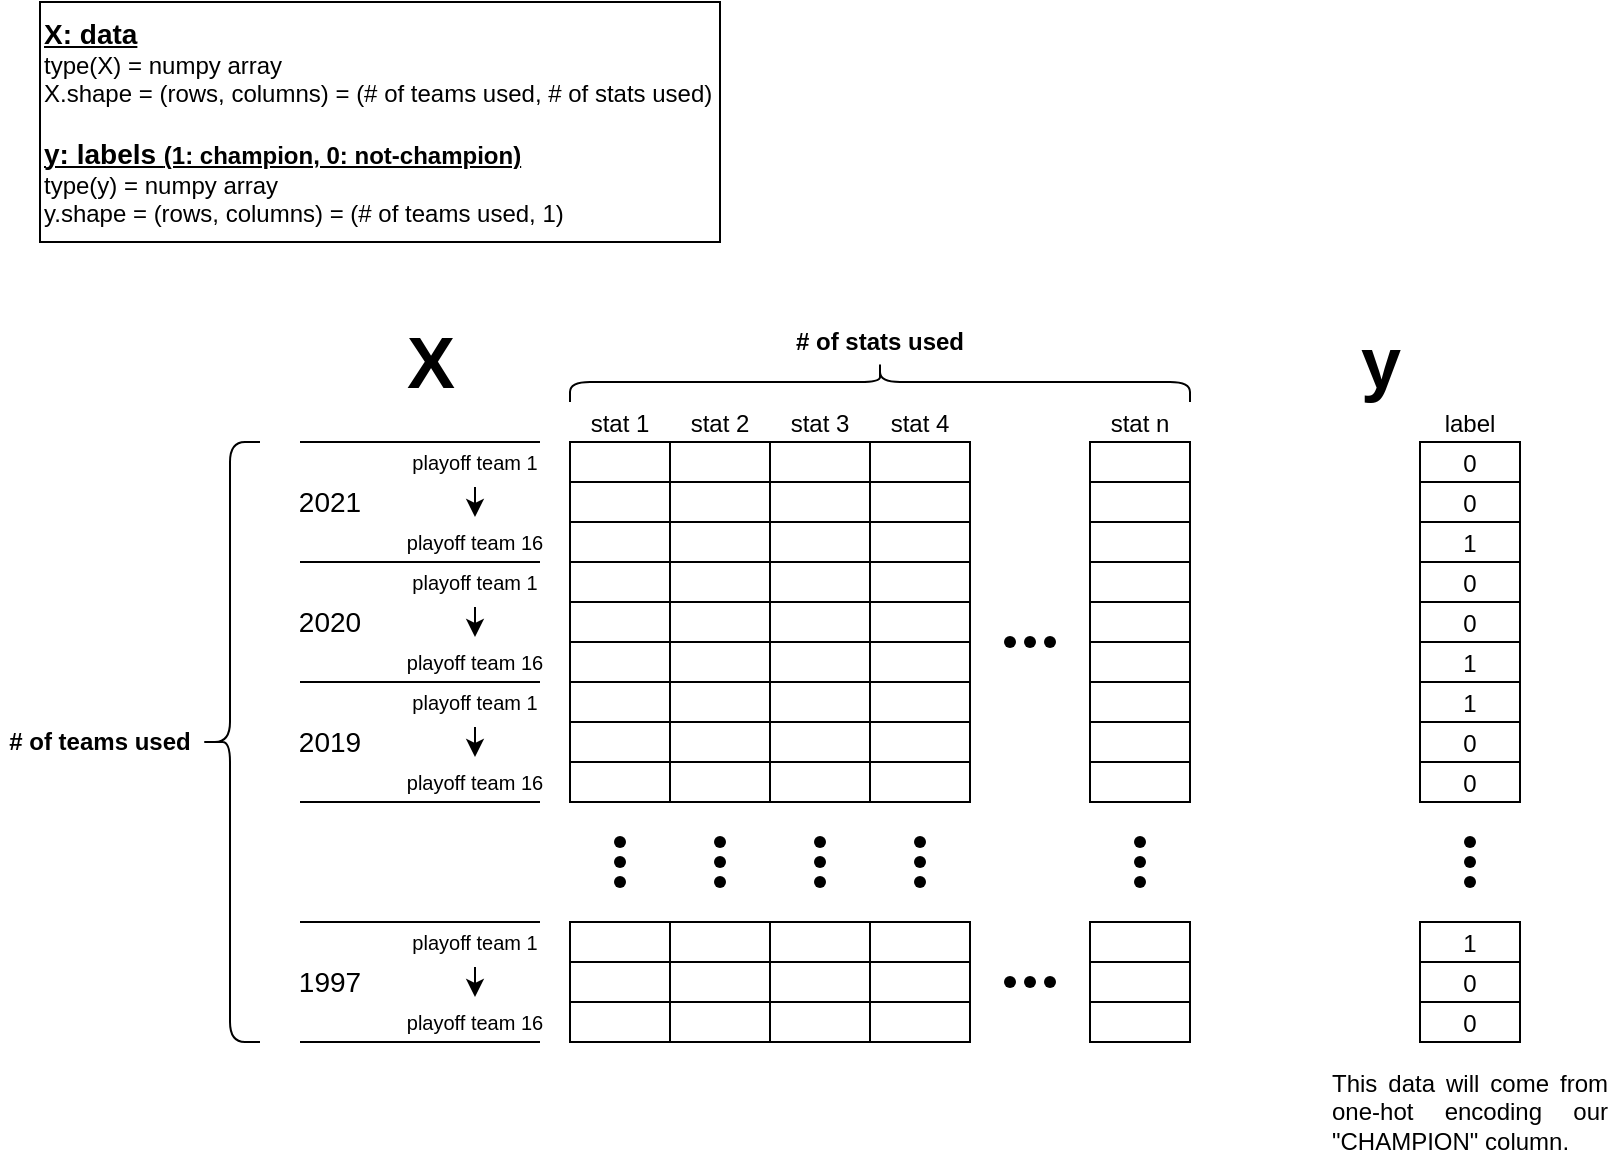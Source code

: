 <mxfile version="17.5.0" type="device"><diagram id="5FHY5ockPoYhQ6sNzLyG" name="Page-1"><mxGraphModel dx="1052" dy="319" grid="1" gridSize="10" guides="1" tooltips="1" connect="1" arrows="1" fold="1" page="1" pageScale="1" pageWidth="850" pageHeight="1100" math="0" shadow="0"><root><mxCell id="0"/><mxCell id="1" parent="0"/><mxCell id="eXYJqQcFZzgMydhenbv0-1" value="&lt;b&gt;&lt;font style=&quot;font-size: 14px&quot;&gt;&lt;u&gt;X: data&lt;/u&gt;&lt;/font&gt;&lt;/b&gt;&lt;br&gt;type(X) = numpy array&lt;br&gt;X.shape = (rows, columns) = (# of teams used, # of stats used)&lt;br&gt;&lt;br&gt;&lt;u&gt;&lt;font style=&quot;font-size: 14px&quot;&gt;&lt;b&gt;y: labels &lt;/b&gt;&lt;/font&gt;&lt;b&gt;(1: champion, 0: not-champion)&lt;/b&gt;&lt;/u&gt;&lt;br&gt;type(y) = numpy array&lt;br&gt;y.shape = (rows, columns) = (# of teams used, 1)" style="rounded=0;whiteSpace=wrap;html=1;align=left;" vertex="1" parent="1"><mxGeometry x="43" y="40" width="340" height="120" as="geometry"/></mxCell><mxCell id="eXYJqQcFZzgMydhenbv0-41" value="" style="group" vertex="1" connectable="0" parent="1"><mxGeometry x="358" y="260" width="50" height="300" as="geometry"/></mxCell><mxCell id="eXYJqQcFZzgMydhenbv0-42" value="" style="rounded=0;whiteSpace=wrap;html=1;fontSize=14;" vertex="1" parent="eXYJqQcFZzgMydhenbv0-41"><mxGeometry width="50" height="20" as="geometry"/></mxCell><mxCell id="eXYJqQcFZzgMydhenbv0-43" value="" style="rounded=0;whiteSpace=wrap;html=1;fontSize=14;" vertex="1" parent="eXYJqQcFZzgMydhenbv0-41"><mxGeometry y="20" width="50" height="20" as="geometry"/></mxCell><mxCell id="eXYJqQcFZzgMydhenbv0-44" value="" style="rounded=0;whiteSpace=wrap;html=1;fontSize=14;" vertex="1" parent="eXYJqQcFZzgMydhenbv0-41"><mxGeometry y="40" width="50" height="20" as="geometry"/></mxCell><mxCell id="eXYJqQcFZzgMydhenbv0-45" value="" style="rounded=0;whiteSpace=wrap;html=1;fontSize=14;" vertex="1" parent="eXYJqQcFZzgMydhenbv0-41"><mxGeometry y="60" width="50" height="20" as="geometry"/></mxCell><mxCell id="eXYJqQcFZzgMydhenbv0-46" value="" style="rounded=0;whiteSpace=wrap;html=1;fontSize=14;" vertex="1" parent="eXYJqQcFZzgMydhenbv0-41"><mxGeometry y="80" width="50" height="20" as="geometry"/></mxCell><mxCell id="eXYJqQcFZzgMydhenbv0-47" value="" style="rounded=0;whiteSpace=wrap;html=1;fontSize=14;" vertex="1" parent="eXYJqQcFZzgMydhenbv0-41"><mxGeometry y="100" width="50" height="20" as="geometry"/></mxCell><mxCell id="eXYJqQcFZzgMydhenbv0-48" value="" style="rounded=0;whiteSpace=wrap;html=1;fontSize=14;" vertex="1" parent="eXYJqQcFZzgMydhenbv0-41"><mxGeometry y="120" width="50" height="20" as="geometry"/></mxCell><mxCell id="eXYJqQcFZzgMydhenbv0-49" value="" style="rounded=0;whiteSpace=wrap;html=1;fontSize=14;" vertex="1" parent="eXYJqQcFZzgMydhenbv0-41"><mxGeometry y="140" width="50" height="20" as="geometry"/></mxCell><mxCell id="eXYJqQcFZzgMydhenbv0-50" value="" style="rounded=0;whiteSpace=wrap;html=1;fontSize=14;" vertex="1" parent="eXYJqQcFZzgMydhenbv0-41"><mxGeometry y="160" width="50" height="20" as="geometry"/></mxCell><mxCell id="eXYJqQcFZzgMydhenbv0-51" value="" style="rounded=0;whiteSpace=wrap;html=1;fontSize=14;" vertex="1" parent="eXYJqQcFZzgMydhenbv0-41"><mxGeometry y="240" width="50" height="20" as="geometry"/></mxCell><mxCell id="eXYJqQcFZzgMydhenbv0-52" value="" style="rounded=0;whiteSpace=wrap;html=1;fontSize=14;" vertex="1" parent="eXYJqQcFZzgMydhenbv0-41"><mxGeometry y="260" width="50" height="20" as="geometry"/></mxCell><mxCell id="eXYJqQcFZzgMydhenbv0-53" value="" style="rounded=0;whiteSpace=wrap;html=1;fontSize=14;" vertex="1" parent="eXYJqQcFZzgMydhenbv0-41"><mxGeometry y="280" width="50" height="20" as="geometry"/></mxCell><mxCell id="eXYJqQcFZzgMydhenbv0-54" value="" style="group" vertex="1" connectable="0" parent="eXYJqQcFZzgMydhenbv0-41"><mxGeometry x="5" y="180" width="40" height="60" as="geometry"/></mxCell><mxCell id="eXYJqQcFZzgMydhenbv0-55" value="" style="shape=waypoint;sketch=0;fillStyle=solid;size=6;pointerEvents=1;points=[];fillColor=none;resizable=0;rotatable=0;perimeter=centerPerimeter;snapToPoint=1;fontSize=14;" vertex="1" parent="eXYJqQcFZzgMydhenbv0-54"><mxGeometry width="40" height="40" as="geometry"/></mxCell><mxCell id="eXYJqQcFZzgMydhenbv0-56" value="" style="shape=waypoint;sketch=0;fillStyle=solid;size=6;pointerEvents=1;points=[];fillColor=none;resizable=0;rotatable=0;perimeter=centerPerimeter;snapToPoint=1;fontSize=14;" vertex="1" parent="eXYJqQcFZzgMydhenbv0-54"><mxGeometry y="10" width="40" height="40" as="geometry"/></mxCell><mxCell id="eXYJqQcFZzgMydhenbv0-57" value="" style="shape=waypoint;sketch=0;fillStyle=solid;size=6;pointerEvents=1;points=[];fillColor=none;resizable=0;rotatable=0;perimeter=centerPerimeter;snapToPoint=1;fontSize=14;" vertex="1" parent="eXYJqQcFZzgMydhenbv0-54"><mxGeometry y="20" width="40" height="40" as="geometry"/></mxCell><mxCell id="eXYJqQcFZzgMydhenbv0-58" value="" style="group" vertex="1" connectable="0" parent="1"><mxGeometry x="408" y="260" width="50" height="300" as="geometry"/></mxCell><mxCell id="eXYJqQcFZzgMydhenbv0-59" value="" style="rounded=0;whiteSpace=wrap;html=1;fontSize=14;" vertex="1" parent="eXYJqQcFZzgMydhenbv0-58"><mxGeometry width="50" height="20" as="geometry"/></mxCell><mxCell id="eXYJqQcFZzgMydhenbv0-60" value="" style="rounded=0;whiteSpace=wrap;html=1;fontSize=14;" vertex="1" parent="eXYJqQcFZzgMydhenbv0-58"><mxGeometry y="20" width="50" height="20" as="geometry"/></mxCell><mxCell id="eXYJqQcFZzgMydhenbv0-61" value="" style="rounded=0;whiteSpace=wrap;html=1;fontSize=14;" vertex="1" parent="eXYJqQcFZzgMydhenbv0-58"><mxGeometry y="40" width="50" height="20" as="geometry"/></mxCell><mxCell id="eXYJqQcFZzgMydhenbv0-62" value="" style="rounded=0;whiteSpace=wrap;html=1;fontSize=14;" vertex="1" parent="eXYJqQcFZzgMydhenbv0-58"><mxGeometry y="60" width="50" height="20" as="geometry"/></mxCell><mxCell id="eXYJqQcFZzgMydhenbv0-63" value="" style="rounded=0;whiteSpace=wrap;html=1;fontSize=14;" vertex="1" parent="eXYJqQcFZzgMydhenbv0-58"><mxGeometry y="80" width="50" height="20" as="geometry"/></mxCell><mxCell id="eXYJqQcFZzgMydhenbv0-64" value="" style="rounded=0;whiteSpace=wrap;html=1;fontSize=14;" vertex="1" parent="eXYJqQcFZzgMydhenbv0-58"><mxGeometry y="100" width="50" height="20" as="geometry"/></mxCell><mxCell id="eXYJqQcFZzgMydhenbv0-65" value="" style="rounded=0;whiteSpace=wrap;html=1;fontSize=14;" vertex="1" parent="eXYJqQcFZzgMydhenbv0-58"><mxGeometry y="120" width="50" height="20" as="geometry"/></mxCell><mxCell id="eXYJqQcFZzgMydhenbv0-66" value="" style="rounded=0;whiteSpace=wrap;html=1;fontSize=14;" vertex="1" parent="eXYJqQcFZzgMydhenbv0-58"><mxGeometry y="140" width="50" height="20" as="geometry"/></mxCell><mxCell id="eXYJqQcFZzgMydhenbv0-67" value="" style="rounded=0;whiteSpace=wrap;html=1;fontSize=14;" vertex="1" parent="eXYJqQcFZzgMydhenbv0-58"><mxGeometry y="160" width="50" height="20" as="geometry"/></mxCell><mxCell id="eXYJqQcFZzgMydhenbv0-68" value="" style="rounded=0;whiteSpace=wrap;html=1;fontSize=14;" vertex="1" parent="eXYJqQcFZzgMydhenbv0-58"><mxGeometry y="240" width="50" height="20" as="geometry"/></mxCell><mxCell id="eXYJqQcFZzgMydhenbv0-69" value="" style="rounded=0;whiteSpace=wrap;html=1;fontSize=14;" vertex="1" parent="eXYJqQcFZzgMydhenbv0-58"><mxGeometry y="260" width="50" height="20" as="geometry"/></mxCell><mxCell id="eXYJqQcFZzgMydhenbv0-70" value="" style="rounded=0;whiteSpace=wrap;html=1;fontSize=14;" vertex="1" parent="eXYJqQcFZzgMydhenbv0-58"><mxGeometry y="280" width="50" height="20" as="geometry"/></mxCell><mxCell id="eXYJqQcFZzgMydhenbv0-71" value="" style="group" vertex="1" connectable="0" parent="eXYJqQcFZzgMydhenbv0-58"><mxGeometry x="5" y="180" width="40" height="60" as="geometry"/></mxCell><mxCell id="eXYJqQcFZzgMydhenbv0-72" value="" style="shape=waypoint;sketch=0;fillStyle=solid;size=6;pointerEvents=1;points=[];fillColor=none;resizable=0;rotatable=0;perimeter=centerPerimeter;snapToPoint=1;fontSize=14;" vertex="1" parent="eXYJqQcFZzgMydhenbv0-71"><mxGeometry width="40" height="40" as="geometry"/></mxCell><mxCell id="eXYJqQcFZzgMydhenbv0-73" value="" style="shape=waypoint;sketch=0;fillStyle=solid;size=6;pointerEvents=1;points=[];fillColor=none;resizable=0;rotatable=0;perimeter=centerPerimeter;snapToPoint=1;fontSize=14;" vertex="1" parent="eXYJqQcFZzgMydhenbv0-71"><mxGeometry y="10" width="40" height="40" as="geometry"/></mxCell><mxCell id="eXYJqQcFZzgMydhenbv0-74" value="" style="shape=waypoint;sketch=0;fillStyle=solid;size=6;pointerEvents=1;points=[];fillColor=none;resizable=0;rotatable=0;perimeter=centerPerimeter;snapToPoint=1;fontSize=14;" vertex="1" parent="eXYJqQcFZzgMydhenbv0-71"><mxGeometry y="20" width="40" height="40" as="geometry"/></mxCell><mxCell id="eXYJqQcFZzgMydhenbv0-75" value="" style="group" vertex="1" connectable="0" parent="1"><mxGeometry x="458" y="260" width="50" height="300" as="geometry"/></mxCell><mxCell id="eXYJqQcFZzgMydhenbv0-76" value="" style="rounded=0;whiteSpace=wrap;html=1;fontSize=14;" vertex="1" parent="eXYJqQcFZzgMydhenbv0-75"><mxGeometry width="50" height="20" as="geometry"/></mxCell><mxCell id="eXYJqQcFZzgMydhenbv0-77" value="" style="rounded=0;whiteSpace=wrap;html=1;fontSize=14;" vertex="1" parent="eXYJqQcFZzgMydhenbv0-75"><mxGeometry y="20" width="50" height="20" as="geometry"/></mxCell><mxCell id="eXYJqQcFZzgMydhenbv0-78" value="" style="rounded=0;whiteSpace=wrap;html=1;fontSize=14;" vertex="1" parent="eXYJqQcFZzgMydhenbv0-75"><mxGeometry y="40" width="50" height="20" as="geometry"/></mxCell><mxCell id="eXYJqQcFZzgMydhenbv0-79" value="" style="rounded=0;whiteSpace=wrap;html=1;fontSize=14;" vertex="1" parent="eXYJqQcFZzgMydhenbv0-75"><mxGeometry y="60" width="50" height="20" as="geometry"/></mxCell><mxCell id="eXYJqQcFZzgMydhenbv0-80" value="" style="rounded=0;whiteSpace=wrap;html=1;fontSize=14;" vertex="1" parent="eXYJqQcFZzgMydhenbv0-75"><mxGeometry y="80" width="50" height="20" as="geometry"/></mxCell><mxCell id="eXYJqQcFZzgMydhenbv0-81" value="" style="rounded=0;whiteSpace=wrap;html=1;fontSize=14;" vertex="1" parent="eXYJqQcFZzgMydhenbv0-75"><mxGeometry y="100" width="50" height="20" as="geometry"/></mxCell><mxCell id="eXYJqQcFZzgMydhenbv0-82" value="" style="rounded=0;whiteSpace=wrap;html=1;fontSize=14;" vertex="1" parent="eXYJqQcFZzgMydhenbv0-75"><mxGeometry y="120" width="50" height="20" as="geometry"/></mxCell><mxCell id="eXYJqQcFZzgMydhenbv0-83" value="" style="rounded=0;whiteSpace=wrap;html=1;fontSize=14;" vertex="1" parent="eXYJqQcFZzgMydhenbv0-75"><mxGeometry y="140" width="50" height="20" as="geometry"/></mxCell><mxCell id="eXYJqQcFZzgMydhenbv0-84" value="" style="rounded=0;whiteSpace=wrap;html=1;fontSize=14;" vertex="1" parent="eXYJqQcFZzgMydhenbv0-75"><mxGeometry y="160" width="50" height="20" as="geometry"/></mxCell><mxCell id="eXYJqQcFZzgMydhenbv0-85" value="" style="rounded=0;whiteSpace=wrap;html=1;fontSize=14;" vertex="1" parent="eXYJqQcFZzgMydhenbv0-75"><mxGeometry y="240" width="50" height="20" as="geometry"/></mxCell><mxCell id="eXYJqQcFZzgMydhenbv0-86" value="" style="rounded=0;whiteSpace=wrap;html=1;fontSize=14;" vertex="1" parent="eXYJqQcFZzgMydhenbv0-75"><mxGeometry y="260" width="50" height="20" as="geometry"/></mxCell><mxCell id="eXYJqQcFZzgMydhenbv0-87" value="" style="rounded=0;whiteSpace=wrap;html=1;fontSize=14;" vertex="1" parent="eXYJqQcFZzgMydhenbv0-75"><mxGeometry y="280" width="50" height="20" as="geometry"/></mxCell><mxCell id="eXYJqQcFZzgMydhenbv0-88" value="" style="group" vertex="1" connectable="0" parent="eXYJqQcFZzgMydhenbv0-75"><mxGeometry x="5" y="180" width="40" height="60" as="geometry"/></mxCell><mxCell id="eXYJqQcFZzgMydhenbv0-89" value="" style="shape=waypoint;sketch=0;fillStyle=solid;size=6;pointerEvents=1;points=[];fillColor=none;resizable=0;rotatable=0;perimeter=centerPerimeter;snapToPoint=1;fontSize=14;" vertex="1" parent="eXYJqQcFZzgMydhenbv0-88"><mxGeometry width="40" height="40" as="geometry"/></mxCell><mxCell id="eXYJqQcFZzgMydhenbv0-90" value="" style="shape=waypoint;sketch=0;fillStyle=solid;size=6;pointerEvents=1;points=[];fillColor=none;resizable=0;rotatable=0;perimeter=centerPerimeter;snapToPoint=1;fontSize=14;" vertex="1" parent="eXYJqQcFZzgMydhenbv0-88"><mxGeometry y="10" width="40" height="40" as="geometry"/></mxCell><mxCell id="eXYJqQcFZzgMydhenbv0-91" value="" style="shape=waypoint;sketch=0;fillStyle=solid;size=6;pointerEvents=1;points=[];fillColor=none;resizable=0;rotatable=0;perimeter=centerPerimeter;snapToPoint=1;fontSize=14;" vertex="1" parent="eXYJqQcFZzgMydhenbv0-88"><mxGeometry y="20" width="40" height="40" as="geometry"/></mxCell><mxCell id="eXYJqQcFZzgMydhenbv0-92" value="" style="group" vertex="1" connectable="0" parent="1"><mxGeometry x="568" y="260" width="50" height="300" as="geometry"/></mxCell><mxCell id="eXYJqQcFZzgMydhenbv0-93" value="" style="rounded=0;whiteSpace=wrap;html=1;fontSize=14;" vertex="1" parent="eXYJqQcFZzgMydhenbv0-92"><mxGeometry width="50" height="20" as="geometry"/></mxCell><mxCell id="eXYJqQcFZzgMydhenbv0-94" value="" style="rounded=0;whiteSpace=wrap;html=1;fontSize=14;" vertex="1" parent="eXYJqQcFZzgMydhenbv0-92"><mxGeometry y="20" width="50" height="20" as="geometry"/></mxCell><mxCell id="eXYJqQcFZzgMydhenbv0-95" value="" style="rounded=0;whiteSpace=wrap;html=1;fontSize=14;" vertex="1" parent="eXYJqQcFZzgMydhenbv0-92"><mxGeometry y="40" width="50" height="20" as="geometry"/></mxCell><mxCell id="eXYJqQcFZzgMydhenbv0-96" value="" style="rounded=0;whiteSpace=wrap;html=1;fontSize=14;" vertex="1" parent="eXYJqQcFZzgMydhenbv0-92"><mxGeometry y="60" width="50" height="20" as="geometry"/></mxCell><mxCell id="eXYJqQcFZzgMydhenbv0-97" value="" style="rounded=0;whiteSpace=wrap;html=1;fontSize=14;" vertex="1" parent="eXYJqQcFZzgMydhenbv0-92"><mxGeometry y="80" width="50" height="20" as="geometry"/></mxCell><mxCell id="eXYJqQcFZzgMydhenbv0-98" value="" style="rounded=0;whiteSpace=wrap;html=1;fontSize=14;" vertex="1" parent="eXYJqQcFZzgMydhenbv0-92"><mxGeometry y="100" width="50" height="20" as="geometry"/></mxCell><mxCell id="eXYJqQcFZzgMydhenbv0-99" value="" style="rounded=0;whiteSpace=wrap;html=1;fontSize=14;" vertex="1" parent="eXYJqQcFZzgMydhenbv0-92"><mxGeometry y="120" width="50" height="20" as="geometry"/></mxCell><mxCell id="eXYJqQcFZzgMydhenbv0-100" value="" style="rounded=0;whiteSpace=wrap;html=1;fontSize=14;" vertex="1" parent="eXYJqQcFZzgMydhenbv0-92"><mxGeometry y="140" width="50" height="20" as="geometry"/></mxCell><mxCell id="eXYJqQcFZzgMydhenbv0-101" value="" style="rounded=0;whiteSpace=wrap;html=1;fontSize=14;" vertex="1" parent="eXYJqQcFZzgMydhenbv0-92"><mxGeometry y="160" width="50" height="20" as="geometry"/></mxCell><mxCell id="eXYJqQcFZzgMydhenbv0-102" value="" style="rounded=0;whiteSpace=wrap;html=1;fontSize=14;" vertex="1" parent="eXYJqQcFZzgMydhenbv0-92"><mxGeometry y="240" width="50" height="20" as="geometry"/></mxCell><mxCell id="eXYJqQcFZzgMydhenbv0-103" value="" style="rounded=0;whiteSpace=wrap;html=1;fontSize=14;" vertex="1" parent="eXYJqQcFZzgMydhenbv0-92"><mxGeometry y="260" width="50" height="20" as="geometry"/></mxCell><mxCell id="eXYJqQcFZzgMydhenbv0-104" value="" style="rounded=0;whiteSpace=wrap;html=1;fontSize=14;" vertex="1" parent="eXYJqQcFZzgMydhenbv0-92"><mxGeometry y="280" width="50" height="20" as="geometry"/></mxCell><mxCell id="eXYJqQcFZzgMydhenbv0-105" value="" style="group" vertex="1" connectable="0" parent="eXYJqQcFZzgMydhenbv0-92"><mxGeometry x="5" y="180" width="40" height="60" as="geometry"/></mxCell><mxCell id="eXYJqQcFZzgMydhenbv0-106" value="" style="shape=waypoint;sketch=0;fillStyle=solid;size=6;pointerEvents=1;points=[];fillColor=none;resizable=0;rotatable=0;perimeter=centerPerimeter;snapToPoint=1;fontSize=14;" vertex="1" parent="eXYJqQcFZzgMydhenbv0-105"><mxGeometry width="40" height="40" as="geometry"/></mxCell><mxCell id="eXYJqQcFZzgMydhenbv0-107" value="" style="shape=waypoint;sketch=0;fillStyle=solid;size=6;pointerEvents=1;points=[];fillColor=none;resizable=0;rotatable=0;perimeter=centerPerimeter;snapToPoint=1;fontSize=14;" vertex="1" parent="eXYJqQcFZzgMydhenbv0-105"><mxGeometry y="10" width="40" height="40" as="geometry"/></mxCell><mxCell id="eXYJqQcFZzgMydhenbv0-108" value="" style="shape=waypoint;sketch=0;fillStyle=solid;size=6;pointerEvents=1;points=[];fillColor=none;resizable=0;rotatable=0;perimeter=centerPerimeter;snapToPoint=1;fontSize=14;" vertex="1" parent="eXYJqQcFZzgMydhenbv0-105"><mxGeometry y="20" width="40" height="40" as="geometry"/></mxCell><mxCell id="eXYJqQcFZzgMydhenbv0-112" value="" style="group" vertex="1" connectable="0" parent="1"><mxGeometry x="508" y="340" width="60" height="40" as="geometry"/></mxCell><mxCell id="eXYJqQcFZzgMydhenbv0-109" value="" style="shape=waypoint;sketch=0;fillStyle=solid;size=6;pointerEvents=1;points=[];fillColor=none;resizable=0;rotatable=0;perimeter=centerPerimeter;snapToPoint=1;fontSize=14;" vertex="1" parent="eXYJqQcFZzgMydhenbv0-112"><mxGeometry width="40" height="40" as="geometry"/></mxCell><mxCell id="eXYJqQcFZzgMydhenbv0-110" value="" style="shape=waypoint;sketch=0;fillStyle=solid;size=6;pointerEvents=1;points=[];fillColor=none;resizable=0;rotatable=0;perimeter=centerPerimeter;snapToPoint=1;fontSize=14;" vertex="1" parent="eXYJqQcFZzgMydhenbv0-112"><mxGeometry x="10" width="40" height="40" as="geometry"/></mxCell><mxCell id="eXYJqQcFZzgMydhenbv0-111" value="" style="shape=waypoint;sketch=0;fillStyle=solid;size=6;pointerEvents=1;points=[];fillColor=none;resizable=0;rotatable=0;perimeter=centerPerimeter;snapToPoint=1;fontSize=14;" vertex="1" parent="eXYJqQcFZzgMydhenbv0-112"><mxGeometry x="20" width="40" height="40" as="geometry"/></mxCell><mxCell id="eXYJqQcFZzgMydhenbv0-113" value="" style="group" vertex="1" connectable="0" parent="1"><mxGeometry x="508" y="510" width="60" height="40" as="geometry"/></mxCell><mxCell id="eXYJqQcFZzgMydhenbv0-114" value="" style="shape=waypoint;sketch=0;fillStyle=solid;size=6;pointerEvents=1;points=[];fillColor=none;resizable=0;rotatable=0;perimeter=centerPerimeter;snapToPoint=1;fontSize=14;" vertex="1" parent="eXYJqQcFZzgMydhenbv0-113"><mxGeometry width="40" height="40" as="geometry"/></mxCell><mxCell id="eXYJqQcFZzgMydhenbv0-115" value="" style="shape=waypoint;sketch=0;fillStyle=solid;size=6;pointerEvents=1;points=[];fillColor=none;resizable=0;rotatable=0;perimeter=centerPerimeter;snapToPoint=1;fontSize=14;" vertex="1" parent="eXYJqQcFZzgMydhenbv0-113"><mxGeometry x="10" width="40" height="40" as="geometry"/></mxCell><mxCell id="eXYJqQcFZzgMydhenbv0-116" value="" style="shape=waypoint;sketch=0;fillStyle=solid;size=6;pointerEvents=1;points=[];fillColor=none;resizable=0;rotatable=0;perimeter=centerPerimeter;snapToPoint=1;fontSize=14;" vertex="1" parent="eXYJqQcFZzgMydhenbv0-113"><mxGeometry x="20" width="40" height="40" as="geometry"/></mxCell><mxCell id="eXYJqQcFZzgMydhenbv0-136" value="&lt;font style=&quot;font-size: 12px&quot;&gt;stat 1&lt;/font&gt;" style="text;html=1;strokeColor=none;fillColor=none;align=center;verticalAlign=middle;whiteSpace=wrap;rounded=0;shadow=0;fontSize=14;" vertex="1" parent="1"><mxGeometry x="303" y="240" width="60" height="20" as="geometry"/></mxCell><mxCell id="eXYJqQcFZzgMydhenbv0-138" value="&lt;font style=&quot;font-size: 12px&quot;&gt;stat 2&lt;/font&gt;" style="text;html=1;strokeColor=none;fillColor=none;align=center;verticalAlign=middle;whiteSpace=wrap;rounded=0;shadow=0;fontSize=14;" vertex="1" parent="1"><mxGeometry x="353" y="240" width="60" height="20" as="geometry"/></mxCell><mxCell id="eXYJqQcFZzgMydhenbv0-139" value="&lt;font style=&quot;font-size: 12px&quot;&gt;stat 3&lt;/font&gt;" style="text;html=1;strokeColor=none;fillColor=none;align=center;verticalAlign=middle;whiteSpace=wrap;rounded=0;shadow=0;fontSize=14;" vertex="1" parent="1"><mxGeometry x="403" y="240" width="60" height="20" as="geometry"/></mxCell><mxCell id="eXYJqQcFZzgMydhenbv0-140" value="&lt;font style=&quot;font-size: 12px&quot;&gt;stat 4&lt;/font&gt;" style="text;html=1;strokeColor=none;fillColor=none;align=center;verticalAlign=middle;whiteSpace=wrap;rounded=0;shadow=0;fontSize=14;" vertex="1" parent="1"><mxGeometry x="453" y="240" width="60" height="20" as="geometry"/></mxCell><mxCell id="eXYJqQcFZzgMydhenbv0-141" value="&lt;font style=&quot;font-size: 12px&quot;&gt;stat n&lt;/font&gt;" style="text;html=1;strokeColor=none;fillColor=none;align=center;verticalAlign=middle;whiteSpace=wrap;rounded=0;shadow=0;fontSize=14;" vertex="1" parent="1"><mxGeometry x="563" y="240" width="60" height="20" as="geometry"/></mxCell><mxCell id="eXYJqQcFZzgMydhenbv0-142" value="2021" style="text;html=1;strokeColor=none;fillColor=none;align=center;verticalAlign=middle;whiteSpace=wrap;rounded=0;shadow=0;fontSize=14;" vertex="1" parent="1"><mxGeometry x="158" y="280" width="60" height="20" as="geometry"/></mxCell><mxCell id="eXYJqQcFZzgMydhenbv0-143" value="2020" style="text;html=1;strokeColor=none;fillColor=none;align=center;verticalAlign=middle;whiteSpace=wrap;rounded=0;shadow=0;fontSize=14;" vertex="1" parent="1"><mxGeometry x="158" y="340" width="60" height="20" as="geometry"/></mxCell><mxCell id="eXYJqQcFZzgMydhenbv0-144" value="2019" style="text;html=1;strokeColor=none;fillColor=none;align=center;verticalAlign=middle;whiteSpace=wrap;rounded=0;shadow=0;fontSize=14;" vertex="1" parent="1"><mxGeometry x="158" y="400" width="60" height="20" as="geometry"/></mxCell><mxCell id="eXYJqQcFZzgMydhenbv0-145" value="1997" style="text;html=1;strokeColor=none;fillColor=none;align=center;verticalAlign=middle;whiteSpace=wrap;rounded=0;shadow=0;fontSize=14;" vertex="1" parent="1"><mxGeometry x="158" y="520" width="60" height="20" as="geometry"/></mxCell><mxCell id="eXYJqQcFZzgMydhenbv0-2" value="" style="rounded=0;whiteSpace=wrap;html=1;fontSize=14;" vertex="1" parent="1"><mxGeometry x="308" y="260" width="50" height="20" as="geometry"/></mxCell><mxCell id="eXYJqQcFZzgMydhenbv0-18" value="" style="rounded=0;whiteSpace=wrap;html=1;fontSize=14;" vertex="1" parent="1"><mxGeometry x="308" y="280" width="50" height="20" as="geometry"/></mxCell><mxCell id="eXYJqQcFZzgMydhenbv0-19" value="" style="rounded=0;whiteSpace=wrap;html=1;fontSize=14;" vertex="1" parent="1"><mxGeometry x="308" y="300" width="50" height="20" as="geometry"/></mxCell><mxCell id="eXYJqQcFZzgMydhenbv0-21" value="" style="rounded=0;whiteSpace=wrap;html=1;fontSize=14;" vertex="1" parent="1"><mxGeometry x="308" y="340" width="50" height="20" as="geometry"/></mxCell><mxCell id="eXYJqQcFZzgMydhenbv0-24" value="" style="rounded=0;whiteSpace=wrap;html=1;fontSize=14;" vertex="1" parent="1"><mxGeometry x="308" y="400" width="50" height="20" as="geometry"/></mxCell><mxCell id="eXYJqQcFZzgMydhenbv0-37" value="" style="group" vertex="1" connectable="0" parent="1"><mxGeometry x="313" y="440" width="40" height="60" as="geometry"/></mxCell><mxCell id="eXYJqQcFZzgMydhenbv0-34" value="" style="shape=waypoint;sketch=0;fillStyle=solid;size=6;pointerEvents=1;points=[];fillColor=none;resizable=0;rotatable=0;perimeter=centerPerimeter;snapToPoint=1;fontSize=14;" vertex="1" parent="eXYJqQcFZzgMydhenbv0-37"><mxGeometry width="40" height="40" as="geometry"/></mxCell><mxCell id="eXYJqQcFZzgMydhenbv0-35" value="" style="shape=waypoint;sketch=0;fillStyle=solid;size=6;pointerEvents=1;points=[];fillColor=none;resizable=0;rotatable=0;perimeter=centerPerimeter;snapToPoint=1;fontSize=14;" vertex="1" parent="eXYJqQcFZzgMydhenbv0-37"><mxGeometry y="10" width="40" height="40" as="geometry"/></mxCell><mxCell id="eXYJqQcFZzgMydhenbv0-36" value="" style="shape=waypoint;sketch=0;fillStyle=solid;size=6;pointerEvents=1;points=[];fillColor=none;resizable=0;rotatable=0;perimeter=centerPerimeter;snapToPoint=1;fontSize=14;" vertex="1" parent="eXYJqQcFZzgMydhenbv0-37"><mxGeometry y="20" width="40" height="40" as="geometry"/></mxCell><mxCell id="eXYJqQcFZzgMydhenbv0-146" value="" style="rounded=0;whiteSpace=wrap;html=1;fontSize=14;" vertex="1" parent="1"><mxGeometry x="308" y="320" width="50" height="20" as="geometry"/></mxCell><mxCell id="eXYJqQcFZzgMydhenbv0-147" value="" style="rounded=0;whiteSpace=wrap;html=1;fontSize=14;" vertex="1" parent="1"><mxGeometry x="308" y="380" width="50" height="20" as="geometry"/></mxCell><mxCell id="eXYJqQcFZzgMydhenbv0-148" value="" style="rounded=0;whiteSpace=wrap;html=1;fontSize=14;" vertex="1" parent="1"><mxGeometry x="308" y="360" width="50" height="20" as="geometry"/></mxCell><mxCell id="eXYJqQcFZzgMydhenbv0-149" value="" style="rounded=0;whiteSpace=wrap;html=1;fontSize=14;" vertex="1" parent="1"><mxGeometry x="308" y="420" width="50" height="20" as="geometry"/></mxCell><mxCell id="eXYJqQcFZzgMydhenbv0-161" value="" style="rounded=0;whiteSpace=wrap;html=1;fontSize=14;" vertex="1" parent="1"><mxGeometry x="308" y="520" width="50" height="20" as="geometry"/></mxCell><mxCell id="eXYJqQcFZzgMydhenbv0-162" value="" style="rounded=0;whiteSpace=wrap;html=1;fontSize=14;" vertex="1" parent="1"><mxGeometry x="308" y="500" width="50" height="20" as="geometry"/></mxCell><mxCell id="eXYJqQcFZzgMydhenbv0-163" value="" style="rounded=0;whiteSpace=wrap;html=1;fontSize=14;" vertex="1" parent="1"><mxGeometry x="308" y="540" width="50" height="20" as="geometry"/></mxCell><mxCell id="eXYJqQcFZzgMydhenbv0-166" value="playoff team 1" style="text;html=1;strokeColor=none;fillColor=none;align=center;verticalAlign=middle;whiteSpace=wrap;rounded=0;shadow=0;fontSize=10;" vertex="1" parent="1"><mxGeometry x="218" y="257.5" width="85" height="25" as="geometry"/></mxCell><mxCell id="eXYJqQcFZzgMydhenbv0-167" value="playoff team 16" style="text;html=1;strokeColor=none;fillColor=none;align=center;verticalAlign=middle;whiteSpace=wrap;rounded=0;shadow=0;fontSize=10;" vertex="1" parent="1"><mxGeometry x="218" y="297.5" width="85" height="25" as="geometry"/></mxCell><mxCell id="eXYJqQcFZzgMydhenbv0-170" value="" style="endArrow=classic;html=1;rounded=0;fontSize=10;exitX=0.5;exitY=1;exitDx=0;exitDy=0;entryX=0.5;entryY=0;entryDx=0;entryDy=0;" edge="1" parent="1" source="eXYJqQcFZzgMydhenbv0-166" target="eXYJqQcFZzgMydhenbv0-167"><mxGeometry width="50" height="50" relative="1" as="geometry"><mxPoint x="213" y="400" as="sourcePoint"/><mxPoint x="233" y="500" as="targetPoint"/></mxGeometry></mxCell><mxCell id="eXYJqQcFZzgMydhenbv0-171" value="playoff team 1" style="text;html=1;strokeColor=none;fillColor=none;align=center;verticalAlign=middle;whiteSpace=wrap;rounded=0;shadow=0;fontSize=10;" vertex="1" parent="1"><mxGeometry x="218" y="317.5" width="85" height="25" as="geometry"/></mxCell><mxCell id="eXYJqQcFZzgMydhenbv0-172" value="playoff team 16" style="text;html=1;strokeColor=none;fillColor=none;align=center;verticalAlign=middle;whiteSpace=wrap;rounded=0;shadow=0;fontSize=10;" vertex="1" parent="1"><mxGeometry x="218" y="357.5" width="85" height="25" as="geometry"/></mxCell><mxCell id="eXYJqQcFZzgMydhenbv0-173" value="" style="endArrow=classic;html=1;rounded=0;fontSize=10;exitX=0.5;exitY=1;exitDx=0;exitDy=0;entryX=0.5;entryY=0;entryDx=0;entryDy=0;" edge="1" parent="1" source="eXYJqQcFZzgMydhenbv0-171" target="eXYJqQcFZzgMydhenbv0-172"><mxGeometry width="50" height="50" relative="1" as="geometry"><mxPoint x="198" y="502.5" as="sourcePoint"/><mxPoint x="218" y="602.5" as="targetPoint"/></mxGeometry></mxCell><mxCell id="eXYJqQcFZzgMydhenbv0-174" value="playoff team 1" style="text;html=1;strokeColor=none;fillColor=none;align=center;verticalAlign=middle;whiteSpace=wrap;rounded=0;shadow=0;fontSize=10;" vertex="1" parent="1"><mxGeometry x="218" y="377.5" width="85" height="25" as="geometry"/></mxCell><mxCell id="eXYJqQcFZzgMydhenbv0-175" value="playoff team 16" style="text;html=1;strokeColor=none;fillColor=none;align=center;verticalAlign=middle;whiteSpace=wrap;rounded=0;shadow=0;fontSize=10;" vertex="1" parent="1"><mxGeometry x="218" y="417.5" width="85" height="25" as="geometry"/></mxCell><mxCell id="eXYJqQcFZzgMydhenbv0-176" value="" style="endArrow=classic;html=1;rounded=0;fontSize=10;exitX=0.5;exitY=1;exitDx=0;exitDy=0;entryX=0.5;entryY=0;entryDx=0;entryDy=0;" edge="1" parent="1" source="eXYJqQcFZzgMydhenbv0-174" target="eXYJqQcFZzgMydhenbv0-175"><mxGeometry width="50" height="50" relative="1" as="geometry"><mxPoint x="198" y="562.5" as="sourcePoint"/><mxPoint x="218" y="662.5" as="targetPoint"/></mxGeometry></mxCell><mxCell id="eXYJqQcFZzgMydhenbv0-177" value="playoff team 1" style="text;html=1;strokeColor=none;fillColor=none;align=center;verticalAlign=middle;whiteSpace=wrap;rounded=0;shadow=0;fontSize=10;" vertex="1" parent="1"><mxGeometry x="218" y="497.5" width="85" height="25" as="geometry"/></mxCell><mxCell id="eXYJqQcFZzgMydhenbv0-178" value="playoff team 16" style="text;html=1;strokeColor=none;fillColor=none;align=center;verticalAlign=middle;whiteSpace=wrap;rounded=0;shadow=0;fontSize=10;" vertex="1" parent="1"><mxGeometry x="218" y="537.5" width="85" height="25" as="geometry"/></mxCell><mxCell id="eXYJqQcFZzgMydhenbv0-179" value="" style="endArrow=classic;html=1;rounded=0;fontSize=10;exitX=0.5;exitY=1;exitDx=0;exitDy=0;entryX=0.5;entryY=0;entryDx=0;entryDy=0;" edge="1" parent="1" source="eXYJqQcFZzgMydhenbv0-177" target="eXYJqQcFZzgMydhenbv0-178"><mxGeometry width="50" height="50" relative="1" as="geometry"><mxPoint x="188" y="682.5" as="sourcePoint"/><mxPoint x="208" y="782.5" as="targetPoint"/></mxGeometry></mxCell><mxCell id="eXYJqQcFZzgMydhenbv0-181" value="" style="endArrow=none;html=1;rounded=0;fontSize=10;exitX=0.5;exitY=0;exitDx=0;exitDy=0;" edge="1" parent="1"><mxGeometry width="50" height="50" relative="1" as="geometry"><mxPoint x="173" y="320" as="sourcePoint"/><mxPoint x="293" y="320" as="targetPoint"/></mxGeometry></mxCell><mxCell id="eXYJqQcFZzgMydhenbv0-182" value="" style="endArrow=none;html=1;rounded=0;fontSize=10;" edge="1" parent="1"><mxGeometry width="50" height="50" relative="1" as="geometry"><mxPoint x="173" y="440" as="sourcePoint"/><mxPoint x="293" y="440" as="targetPoint"/></mxGeometry></mxCell><mxCell id="eXYJqQcFZzgMydhenbv0-183" value="" style="endArrow=none;html=1;rounded=0;fontSize=10;exitX=0.5;exitY=0;exitDx=0;exitDy=0;" edge="1" parent="1"><mxGeometry width="50" height="50" relative="1" as="geometry"><mxPoint x="173" y="380" as="sourcePoint"/><mxPoint x="293" y="380" as="targetPoint"/></mxGeometry></mxCell><mxCell id="eXYJqQcFZzgMydhenbv0-184" value="" style="endArrow=none;html=1;rounded=0;fontSize=10;" edge="1" parent="1"><mxGeometry width="50" height="50" relative="1" as="geometry"><mxPoint x="293" y="500" as="sourcePoint"/><mxPoint x="173" y="500" as="targetPoint"/></mxGeometry></mxCell><mxCell id="eXYJqQcFZzgMydhenbv0-186" value="" style="endArrow=none;html=1;rounded=0;fontSize=10;" edge="1" parent="1"><mxGeometry width="50" height="50" relative="1" as="geometry"><mxPoint x="173" y="560" as="sourcePoint"/><mxPoint x="293" y="560" as="targetPoint"/></mxGeometry></mxCell><mxCell id="eXYJqQcFZzgMydhenbv0-187" value="" style="endArrow=none;html=1;rounded=0;fontSize=10;" edge="1" parent="1"><mxGeometry width="50" height="50" relative="1" as="geometry"><mxPoint x="173" y="260" as="sourcePoint"/><mxPoint x="293" y="260" as="targetPoint"/></mxGeometry></mxCell><mxCell id="eXYJqQcFZzgMydhenbv0-188" value="" style="shape=curlyBracket;whiteSpace=wrap;html=1;rounded=1;shadow=0;fontSize=10;" vertex="1" parent="1"><mxGeometry x="123" y="260" width="30" height="300" as="geometry"/></mxCell><mxCell id="eXYJqQcFZzgMydhenbv0-190" value="&lt;span style=&quot;text-align: left&quot;&gt;&lt;b&gt;# of teams used&lt;/b&gt;&lt;/span&gt;" style="text;html=1;strokeColor=none;fillColor=none;align=center;verticalAlign=middle;whiteSpace=wrap;rounded=0;shadow=0;fontSize=12;" vertex="1" parent="1"><mxGeometry x="23" y="395" width="100" height="30" as="geometry"/></mxCell><mxCell id="eXYJqQcFZzgMydhenbv0-191" value="" style="shape=curlyBracket;whiteSpace=wrap;html=1;rounded=1;shadow=0;fontSize=12;direction=south;" vertex="1" parent="1"><mxGeometry x="308" y="220" width="310" height="20" as="geometry"/></mxCell><mxCell id="eXYJqQcFZzgMydhenbv0-192" value="&lt;b&gt;# of stats used&lt;/b&gt;" style="text;html=1;strokeColor=none;fillColor=none;align=center;verticalAlign=middle;whiteSpace=wrap;rounded=0;shadow=0;fontSize=12;" vertex="1" parent="1"><mxGeometry x="408" y="200" width="110" height="20" as="geometry"/></mxCell><mxCell id="eXYJqQcFZzgMydhenbv0-193" value="&lt;font style=&quot;font-size: 36px&quot;&gt;X&lt;/font&gt;" style="text;strokeColor=none;fillColor=none;html=1;fontSize=24;fontStyle=1;verticalAlign=middle;align=center;shadow=0;" vertex="1" parent="1"><mxGeometry x="218" y="200" width="40" height="40" as="geometry"/></mxCell><mxCell id="eXYJqQcFZzgMydhenbv0-194" value="" style="group" vertex="1" connectable="0" parent="1"><mxGeometry x="733" y="260" width="50" height="300" as="geometry"/></mxCell><mxCell id="eXYJqQcFZzgMydhenbv0-195" value="&lt;font style=&quot;font-size: 12px&quot;&gt;0&lt;/font&gt;" style="rounded=0;whiteSpace=wrap;html=1;fontSize=14;" vertex="1" parent="eXYJqQcFZzgMydhenbv0-194"><mxGeometry width="50" height="20" as="geometry"/></mxCell><mxCell id="eXYJqQcFZzgMydhenbv0-196" value="&lt;font style=&quot;font-size: 12px&quot;&gt;0&lt;/font&gt;" style="rounded=0;whiteSpace=wrap;html=1;fontSize=14;" vertex="1" parent="eXYJqQcFZzgMydhenbv0-194"><mxGeometry y="20" width="50" height="20" as="geometry"/></mxCell><mxCell id="eXYJqQcFZzgMydhenbv0-197" value="&lt;font style=&quot;font-size: 12px&quot;&gt;1&lt;/font&gt;" style="rounded=0;whiteSpace=wrap;html=1;fontSize=14;" vertex="1" parent="eXYJqQcFZzgMydhenbv0-194"><mxGeometry y="40" width="50" height="20" as="geometry"/></mxCell><mxCell id="eXYJqQcFZzgMydhenbv0-198" value="&lt;font style=&quot;font-size: 12px&quot;&gt;0&lt;/font&gt;" style="rounded=0;whiteSpace=wrap;html=1;fontSize=14;" vertex="1" parent="eXYJqQcFZzgMydhenbv0-194"><mxGeometry y="60" width="50" height="20" as="geometry"/></mxCell><mxCell id="eXYJqQcFZzgMydhenbv0-199" value="&lt;font style=&quot;font-size: 12px&quot;&gt;0&lt;/font&gt;" style="rounded=0;whiteSpace=wrap;html=1;fontSize=14;" vertex="1" parent="eXYJqQcFZzgMydhenbv0-194"><mxGeometry y="80" width="50" height="20" as="geometry"/></mxCell><mxCell id="eXYJqQcFZzgMydhenbv0-200" value="&lt;font style=&quot;font-size: 12px&quot;&gt;1&lt;/font&gt;" style="rounded=0;whiteSpace=wrap;html=1;fontSize=14;" vertex="1" parent="eXYJqQcFZzgMydhenbv0-194"><mxGeometry y="100" width="50" height="20" as="geometry"/></mxCell><mxCell id="eXYJqQcFZzgMydhenbv0-201" value="&lt;font style=&quot;font-size: 12px&quot;&gt;1&lt;/font&gt;" style="rounded=0;whiteSpace=wrap;html=1;fontSize=14;" vertex="1" parent="eXYJqQcFZzgMydhenbv0-194"><mxGeometry y="120" width="50" height="20" as="geometry"/></mxCell><mxCell id="eXYJqQcFZzgMydhenbv0-202" value="&lt;font style=&quot;font-size: 12px&quot;&gt;0&lt;/font&gt;" style="rounded=0;whiteSpace=wrap;html=1;fontSize=14;" vertex="1" parent="eXYJqQcFZzgMydhenbv0-194"><mxGeometry y="140" width="50" height="20" as="geometry"/></mxCell><mxCell id="eXYJqQcFZzgMydhenbv0-203" value="&lt;font style=&quot;font-size: 12px&quot;&gt;0&lt;/font&gt;" style="rounded=0;whiteSpace=wrap;html=1;fontSize=14;" vertex="1" parent="eXYJqQcFZzgMydhenbv0-194"><mxGeometry y="160" width="50" height="20" as="geometry"/></mxCell><mxCell id="eXYJqQcFZzgMydhenbv0-204" value="&lt;font style=&quot;font-size: 12px&quot;&gt;1&lt;/font&gt;" style="rounded=0;whiteSpace=wrap;html=1;fontSize=14;" vertex="1" parent="eXYJqQcFZzgMydhenbv0-194"><mxGeometry y="240" width="50" height="20" as="geometry"/></mxCell><mxCell id="eXYJqQcFZzgMydhenbv0-205" value="&lt;font style=&quot;font-size: 12px&quot;&gt;0&lt;/font&gt;" style="rounded=0;whiteSpace=wrap;html=1;fontSize=14;" vertex="1" parent="eXYJqQcFZzgMydhenbv0-194"><mxGeometry y="260" width="50" height="20" as="geometry"/></mxCell><mxCell id="eXYJqQcFZzgMydhenbv0-206" value="&lt;font style=&quot;font-size: 12px&quot;&gt;0&lt;/font&gt;" style="rounded=0;whiteSpace=wrap;html=1;fontSize=14;" vertex="1" parent="eXYJqQcFZzgMydhenbv0-194"><mxGeometry y="280" width="50" height="20" as="geometry"/></mxCell><mxCell id="eXYJqQcFZzgMydhenbv0-207" value="" style="group" vertex="1" connectable="0" parent="eXYJqQcFZzgMydhenbv0-194"><mxGeometry x="5" y="180" width="40" height="60" as="geometry"/></mxCell><mxCell id="eXYJqQcFZzgMydhenbv0-208" value="" style="shape=waypoint;sketch=0;fillStyle=solid;size=6;pointerEvents=1;points=[];fillColor=none;resizable=0;rotatable=0;perimeter=centerPerimeter;snapToPoint=1;fontSize=14;" vertex="1" parent="eXYJqQcFZzgMydhenbv0-207"><mxGeometry width="40" height="40" as="geometry"/></mxCell><mxCell id="eXYJqQcFZzgMydhenbv0-209" value="" style="shape=waypoint;sketch=0;fillStyle=solid;size=6;pointerEvents=1;points=[];fillColor=none;resizable=0;rotatable=0;perimeter=centerPerimeter;snapToPoint=1;fontSize=14;" vertex="1" parent="eXYJqQcFZzgMydhenbv0-207"><mxGeometry y="10" width="40" height="40" as="geometry"/></mxCell><mxCell id="eXYJqQcFZzgMydhenbv0-210" value="" style="shape=waypoint;sketch=0;fillStyle=solid;size=6;pointerEvents=1;points=[];fillColor=none;resizable=0;rotatable=0;perimeter=centerPerimeter;snapToPoint=1;fontSize=14;" vertex="1" parent="eXYJqQcFZzgMydhenbv0-207"><mxGeometry y="20" width="40" height="40" as="geometry"/></mxCell><mxCell id="eXYJqQcFZzgMydhenbv0-211" value="&lt;font style=&quot;font-size: 12px&quot;&gt;label&lt;/font&gt;" style="text;html=1;strokeColor=none;fillColor=none;align=center;verticalAlign=middle;whiteSpace=wrap;rounded=0;shadow=0;fontSize=14;" vertex="1" parent="1"><mxGeometry x="728" y="240" width="60" height="20" as="geometry"/></mxCell><mxCell id="eXYJqQcFZzgMydhenbv0-212" value="&lt;font style=&quot;font-size: 36px&quot;&gt;y&lt;/font&gt;" style="text;strokeColor=none;fillColor=none;html=1;fontSize=24;fontStyle=1;verticalAlign=middle;align=center;shadow=0;" vertex="1" parent="1"><mxGeometry x="693" y="200" width="40" height="40" as="geometry"/></mxCell><mxCell id="eXYJqQcFZzgMydhenbv0-213" value="&lt;div style=&quot;text-align: justify&quot;&gt;&lt;span&gt;This data will come from one-hot encoding our &quot;CHAMPION&quot; column.&lt;/span&gt;&lt;/div&gt;" style="text;html=1;strokeColor=none;fillColor=none;align=center;verticalAlign=middle;whiteSpace=wrap;rounded=0;shadow=0;fontSize=12;" vertex="1" parent="1"><mxGeometry x="688" y="570" width="140" height="50" as="geometry"/></mxCell></root></mxGraphModel></diagram></mxfile>